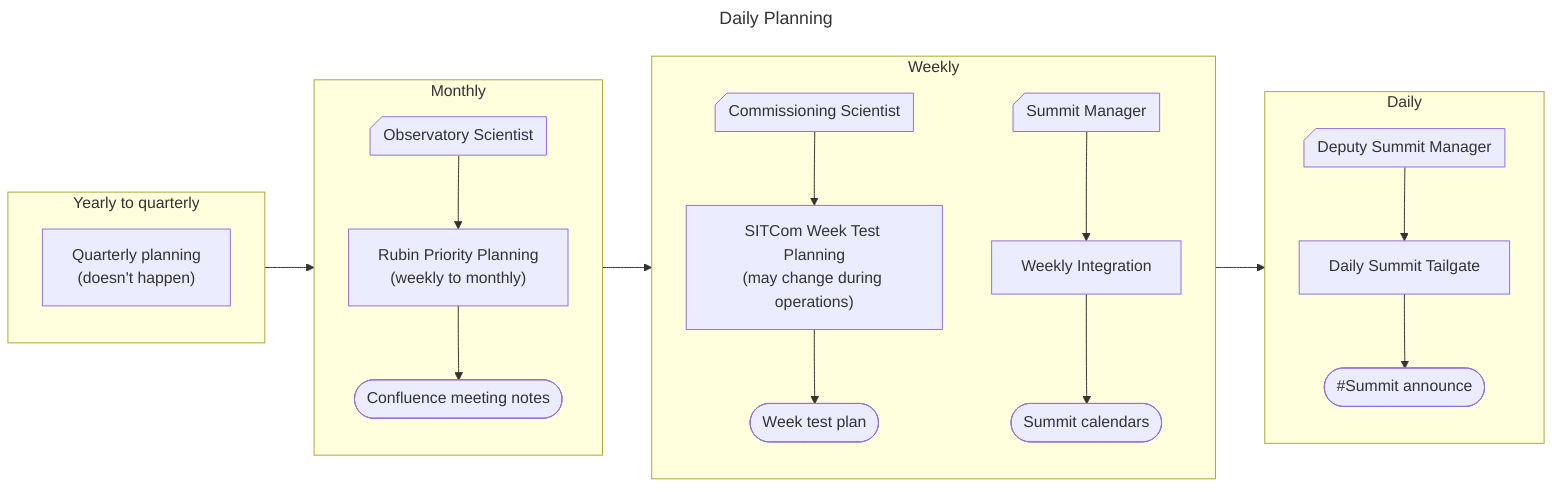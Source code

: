 ---
title: "Daily Planning"
---
flowchart LR
Quarterly --> Monthly
 Monthly --> Weekly
  Weekly --> Daily
subgraph Quarterly [Yearly to quarterly]
   direction TB
   q1["Quarterly planning<br>(doesn't happen)"]
   end
subgraph Monthly
   direction TB
   M0@{ shape: notch-rect, label: "Observatory Scientist"}
   M1["Rubin Priority Planning<br>(weekly to monthly)"]
   M4@{ shape: pill, label: Confluence meeting notes}
   M0 --> M1
   M1 --> M4
   end
subgraph Weekly
   direction TB
   M5@{ shape: notch-rect, label: "Commissioning Scientist"}
   M2["SITCom Week Test Planning<br>(may change during operations)"]
   M3@{ shape: pill, label: Week test plan}
   M5 --> M2
   M2 --> M3
   
   W0@{ shape: notch-rect, label: "Summit Manager"}
   W1[Weekly Integration]
   W2@{ shape: pill, label: Summit calendars }
   W0 --> W1
   W1 --> W2
   end
subgraph Daily
   direction TB
   D0@{ shape:  notch-rect, label: "Deputy Summit Manager"}
   D1[Daily Summit Tailgate]
   D2@{ shape: pill, label: "#Summit announce" }
   D0 --> D1
   D1 --> D2
   end